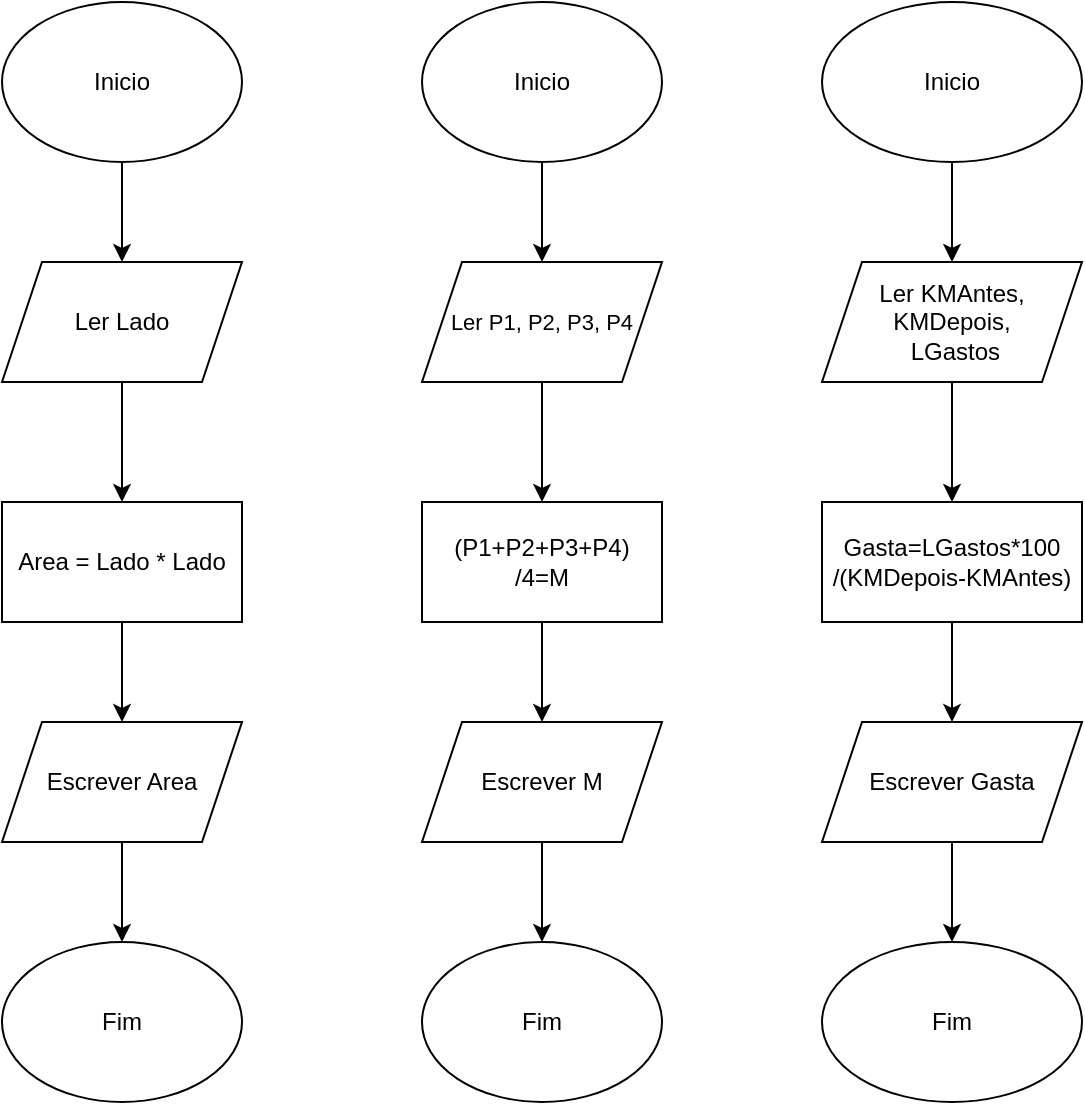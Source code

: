 <mxfile version="24.7.15">
  <diagram name="Page-1" id="mvTMJ631CIhL3_nFgB80">
    <mxGraphModel dx="1195" dy="695" grid="1" gridSize="10" guides="1" tooltips="1" connect="1" arrows="1" fold="1" page="1" pageScale="1" pageWidth="850" pageHeight="1100" math="0" shadow="0">
      <root>
        <mxCell id="0" />
        <mxCell id="1" parent="0" />
        <mxCell id="06kiK3NrnsaXHrTGm-zj-6" value="" style="edgeStyle=orthogonalEdgeStyle;rounded=0;orthogonalLoop=1;jettySize=auto;html=1;" edge="1" parent="1" source="06kiK3NrnsaXHrTGm-zj-1" target="06kiK3NrnsaXHrTGm-zj-2">
          <mxGeometry relative="1" as="geometry" />
        </mxCell>
        <mxCell id="06kiK3NrnsaXHrTGm-zj-1" value="Inicio" style="ellipse;whiteSpace=wrap;html=1;" vertex="1" parent="1">
          <mxGeometry x="40" y="40" width="120" height="80" as="geometry" />
        </mxCell>
        <mxCell id="06kiK3NrnsaXHrTGm-zj-7" value="" style="edgeStyle=orthogonalEdgeStyle;rounded=0;orthogonalLoop=1;jettySize=auto;html=1;" edge="1" parent="1" source="06kiK3NrnsaXHrTGm-zj-2" target="06kiK3NrnsaXHrTGm-zj-4">
          <mxGeometry relative="1" as="geometry" />
        </mxCell>
        <mxCell id="06kiK3NrnsaXHrTGm-zj-2" value="Ler Lado" style="shape=parallelogram;perimeter=parallelogramPerimeter;whiteSpace=wrap;html=1;fixedSize=1;" vertex="1" parent="1">
          <mxGeometry x="40" y="170" width="120" height="60" as="geometry" />
        </mxCell>
        <mxCell id="06kiK3NrnsaXHrTGm-zj-9" value="" style="edgeStyle=orthogonalEdgeStyle;rounded=0;orthogonalLoop=1;jettySize=auto;html=1;" edge="1" parent="1" source="06kiK3NrnsaXHrTGm-zj-3" target="06kiK3NrnsaXHrTGm-zj-5">
          <mxGeometry relative="1" as="geometry" />
        </mxCell>
        <mxCell id="06kiK3NrnsaXHrTGm-zj-3" value="Escrever Area" style="shape=parallelogram;perimeter=parallelogramPerimeter;whiteSpace=wrap;html=1;fixedSize=1;" vertex="1" parent="1">
          <mxGeometry x="40" y="400" width="120" height="60" as="geometry" />
        </mxCell>
        <mxCell id="06kiK3NrnsaXHrTGm-zj-8" value="" style="edgeStyle=orthogonalEdgeStyle;rounded=0;orthogonalLoop=1;jettySize=auto;html=1;" edge="1" parent="1" source="06kiK3NrnsaXHrTGm-zj-4" target="06kiK3NrnsaXHrTGm-zj-3">
          <mxGeometry relative="1" as="geometry" />
        </mxCell>
        <mxCell id="06kiK3NrnsaXHrTGm-zj-4" value="Area = Lado * Lado" style="rounded=0;whiteSpace=wrap;html=1;" vertex="1" parent="1">
          <mxGeometry x="40" y="290" width="120" height="60" as="geometry" />
        </mxCell>
        <mxCell id="06kiK3NrnsaXHrTGm-zj-5" value="Fim" style="ellipse;whiteSpace=wrap;html=1;" vertex="1" parent="1">
          <mxGeometry x="40" y="510" width="120" height="80" as="geometry" />
        </mxCell>
        <mxCell id="06kiK3NrnsaXHrTGm-zj-17" value="" style="edgeStyle=orthogonalEdgeStyle;rounded=0;orthogonalLoop=1;jettySize=auto;html=1;" edge="1" parent="1" source="06kiK3NrnsaXHrTGm-zj-10" target="06kiK3NrnsaXHrTGm-zj-13">
          <mxGeometry relative="1" as="geometry" />
        </mxCell>
        <mxCell id="06kiK3NrnsaXHrTGm-zj-10" value="Inicio" style="ellipse;whiteSpace=wrap;html=1;" vertex="1" parent="1">
          <mxGeometry x="250" y="40" width="120" height="80" as="geometry" />
        </mxCell>
        <mxCell id="06kiK3NrnsaXHrTGm-zj-26" value="" style="edgeStyle=orthogonalEdgeStyle;rounded=0;orthogonalLoop=1;jettySize=auto;html=1;" edge="1" parent="1" source="06kiK3NrnsaXHrTGm-zj-11" target="06kiK3NrnsaXHrTGm-zj-23">
          <mxGeometry relative="1" as="geometry" />
        </mxCell>
        <mxCell id="06kiK3NrnsaXHrTGm-zj-11" value="Inicio" style="ellipse;whiteSpace=wrap;html=1;" vertex="1" parent="1">
          <mxGeometry x="450" y="40" width="130" height="80" as="geometry" />
        </mxCell>
        <mxCell id="06kiK3NrnsaXHrTGm-zj-18" value="" style="edgeStyle=orthogonalEdgeStyle;rounded=0;orthogonalLoop=1;jettySize=auto;html=1;" edge="1" parent="1" source="06kiK3NrnsaXHrTGm-zj-13" target="06kiK3NrnsaXHrTGm-zj-14">
          <mxGeometry relative="1" as="geometry" />
        </mxCell>
        <mxCell id="06kiK3NrnsaXHrTGm-zj-13" value="&lt;font style=&quot;font-size: 11px;&quot;&gt;Ler P1, P2, P3, P4&lt;/font&gt;" style="shape=parallelogram;perimeter=parallelogramPerimeter;whiteSpace=wrap;html=1;fixedSize=1;" vertex="1" parent="1">
          <mxGeometry x="250" y="170" width="120" height="60" as="geometry" />
        </mxCell>
        <mxCell id="06kiK3NrnsaXHrTGm-zj-19" value="" style="edgeStyle=orthogonalEdgeStyle;rounded=0;orthogonalLoop=1;jettySize=auto;html=1;" edge="1" parent="1" source="06kiK3NrnsaXHrTGm-zj-14" target="06kiK3NrnsaXHrTGm-zj-15">
          <mxGeometry relative="1" as="geometry" />
        </mxCell>
        <mxCell id="06kiK3NrnsaXHrTGm-zj-14" value="(P1+P2+P3+P4) /4=M" style="rounded=0;whiteSpace=wrap;html=1;" vertex="1" parent="1">
          <mxGeometry x="250" y="290" width="120" height="60" as="geometry" />
        </mxCell>
        <mxCell id="06kiK3NrnsaXHrTGm-zj-20" value="" style="edgeStyle=orthogonalEdgeStyle;rounded=0;orthogonalLoop=1;jettySize=auto;html=1;" edge="1" parent="1" source="06kiK3NrnsaXHrTGm-zj-15" target="06kiK3NrnsaXHrTGm-zj-16">
          <mxGeometry relative="1" as="geometry" />
        </mxCell>
        <mxCell id="06kiK3NrnsaXHrTGm-zj-15" value="Escrever M" style="shape=parallelogram;perimeter=parallelogramPerimeter;whiteSpace=wrap;html=1;fixedSize=1;" vertex="1" parent="1">
          <mxGeometry x="250" y="400" width="120" height="60" as="geometry" />
        </mxCell>
        <mxCell id="06kiK3NrnsaXHrTGm-zj-16" value="Fim" style="ellipse;whiteSpace=wrap;html=1;" vertex="1" parent="1">
          <mxGeometry x="250" y="510" width="120" height="80" as="geometry" />
        </mxCell>
        <mxCell id="06kiK3NrnsaXHrTGm-zj-21" value="Fim" style="ellipse;whiteSpace=wrap;html=1;" vertex="1" parent="1">
          <mxGeometry x="450" y="510" width="130" height="80" as="geometry" />
        </mxCell>
        <mxCell id="06kiK3NrnsaXHrTGm-zj-27" value="" style="edgeStyle=orthogonalEdgeStyle;rounded=0;orthogonalLoop=1;jettySize=auto;html=1;" edge="1" parent="1" source="06kiK3NrnsaXHrTGm-zj-23" target="06kiK3NrnsaXHrTGm-zj-25">
          <mxGeometry relative="1" as="geometry" />
        </mxCell>
        <mxCell id="06kiK3NrnsaXHrTGm-zj-23" value="Ler KMAntes, KMDepois,&lt;div&gt;&amp;nbsp;LGastos&lt;/div&gt;" style="shape=parallelogram;perimeter=parallelogramPerimeter;whiteSpace=wrap;html=1;fixedSize=1;" vertex="1" parent="1">
          <mxGeometry x="450" y="170" width="130" height="60" as="geometry" />
        </mxCell>
        <mxCell id="06kiK3NrnsaXHrTGm-zj-29" value="" style="edgeStyle=orthogonalEdgeStyle;rounded=0;orthogonalLoop=1;jettySize=auto;html=1;" edge="1" parent="1" source="06kiK3NrnsaXHrTGm-zj-24" target="06kiK3NrnsaXHrTGm-zj-21">
          <mxGeometry relative="1" as="geometry" />
        </mxCell>
        <mxCell id="06kiK3NrnsaXHrTGm-zj-24" value="Escrever Gasta" style="shape=parallelogram;perimeter=parallelogramPerimeter;whiteSpace=wrap;html=1;fixedSize=1;" vertex="1" parent="1">
          <mxGeometry x="450" y="400" width="130" height="60" as="geometry" />
        </mxCell>
        <mxCell id="06kiK3NrnsaXHrTGm-zj-28" value="" style="edgeStyle=orthogonalEdgeStyle;rounded=0;orthogonalLoop=1;jettySize=auto;html=1;" edge="1" parent="1" source="06kiK3NrnsaXHrTGm-zj-25" target="06kiK3NrnsaXHrTGm-zj-24">
          <mxGeometry relative="1" as="geometry" />
        </mxCell>
        <mxCell id="06kiK3NrnsaXHrTGm-zj-25" value="Gasta=LGastos*100&lt;div&gt;&lt;span style=&quot;background-color: initial;&quot;&gt;/(KMDepois-KMAntes)&lt;/span&gt;&lt;/div&gt;" style="rounded=0;whiteSpace=wrap;html=1;" vertex="1" parent="1">
          <mxGeometry x="450" y="290" width="130" height="60" as="geometry" />
        </mxCell>
      </root>
    </mxGraphModel>
  </diagram>
</mxfile>
